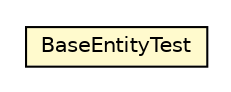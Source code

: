 #!/usr/local/bin/dot
#
# Class diagram 
# Generated by UMLGraph version R5_6_6-8-g8d7759 (http://www.umlgraph.org/)
#

digraph G {
	edge [fontname="Helvetica",fontsize=10,labelfontname="Helvetica",labelfontsize=10];
	node [fontname="Helvetica",fontsize=10,shape=plaintext];
	nodesep=0.25;
	ranksep=0.5;
	// org.dayatang.domain.BaseEntityTest
	c14824 [label=<<table title="org.dayatang.domain.BaseEntityTest" border="0" cellborder="1" cellspacing="0" cellpadding="2" port="p" bgcolor="lemonChiffon" href="./BaseEntityTest.html">
		<tr><td><table border="0" cellspacing="0" cellpadding="1">
<tr><td align="center" balign="center"> BaseEntityTest </td></tr>
		</table></td></tr>
		</table>>, URL="./BaseEntityTest.html", fontname="Helvetica", fontcolor="black", fontsize=10.0];
}

